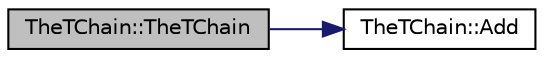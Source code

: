digraph "TheTChain::TheTChain"
{
 // LATEX_PDF_SIZE
  edge [fontname="Helvetica",fontsize="10",labelfontname="Helvetica",labelfontsize="10"];
  node [fontname="Helvetica",fontsize="10",shape=record];
  rankdir="LR";
  Node1 [label="TheTChain::TheTChain",height=0.2,width=0.4,color="black", fillcolor="grey75", style="filled", fontcolor="black",tooltip=" "];
  Node1 -> Node2 [color="midnightblue",fontsize="10",style="solid",fontname="Helvetica"];
  Node2 [label="TheTChain::Add",height=0.2,width=0.4,color="black", fillcolor="white", style="filled",URL="$class_the_t_chain.html#add0a45b5b2328af8a75ebce7bde98f0c",tooltip=" "];
}
